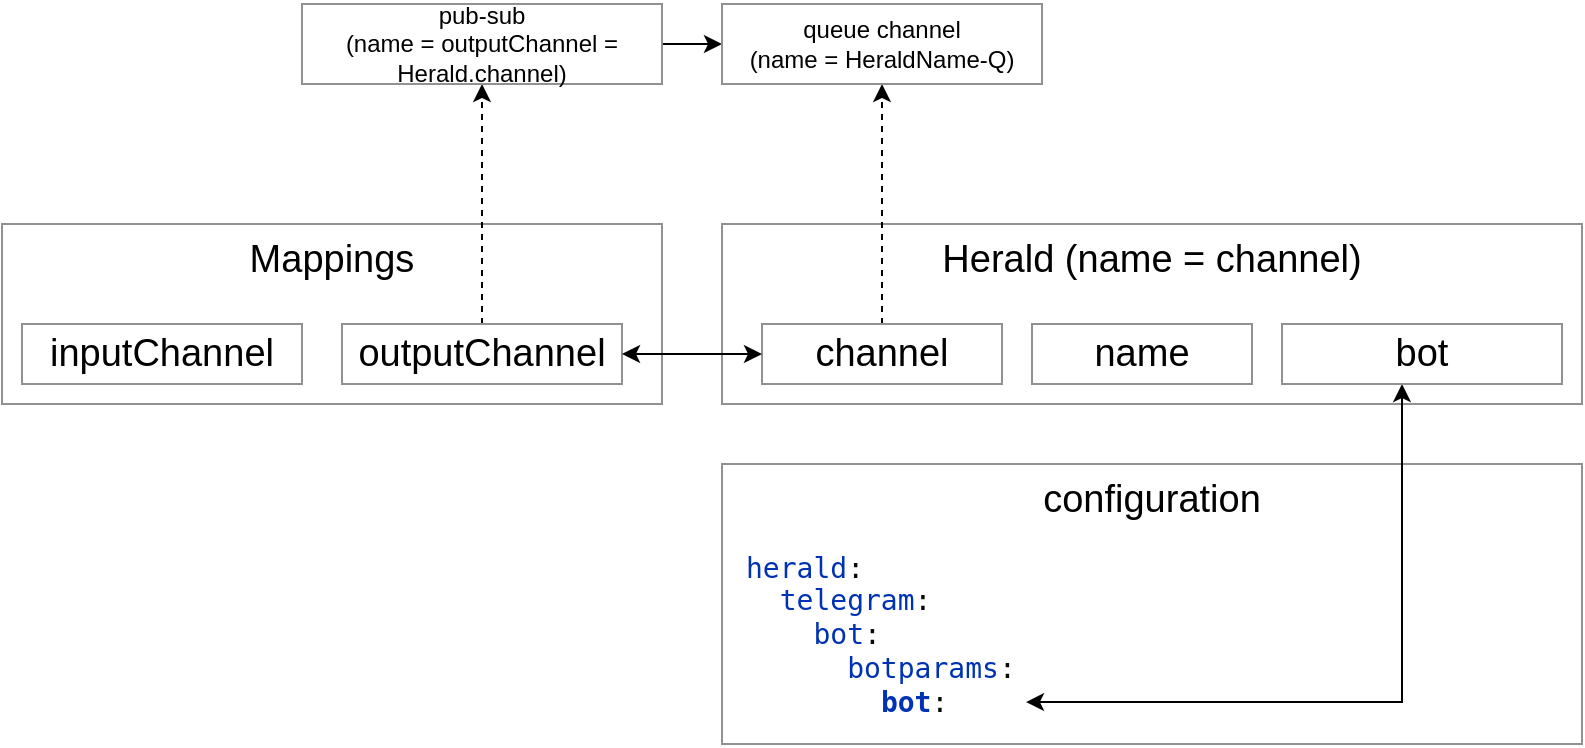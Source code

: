 <mxfile version="12.6.5" type="device"><diagram id="YJlIzjj81U-80XdupKKj" name="Page-1"><mxGraphModel dx="907" dy="-367" grid="1" gridSize="10" guides="1" tooltips="1" connect="1" arrows="1" fold="1" page="1" pageScale="1" pageWidth="850" pageHeight="1100" math="0" shadow="0"><root><mxCell id="0"/><mxCell id="1" parent="0"/><mxCell id="iCFGXTknaJ3eQvbpOWs7-66" value="configuration" style="rounded=0;whiteSpace=wrap;html=1;strokeColor=#919191;fontSize=19;align=center;verticalAlign=top;" parent="1" vertex="1"><mxGeometry x="470" y="1420" width="430" height="140" as="geometry"/></mxCell><mxCell id="iCFGXTknaJ3eQvbpOWs7-67" value="&lt;div style=&quot;font-size: medium ; background-color: rgb(255 , 255 , 255) ; color: rgb(8 , 8 , 8)&quot;&gt;&lt;pre style=&quot;font-family: &amp;#34;jetbrains mono&amp;#34; , monospace ; font-size: 10.5pt&quot;&gt;&lt;span style=&quot;color: rgb(0 , 51 , 179)&quot;&gt;herald&lt;/span&gt;:&lt;br&gt;  &lt;span style=&quot;color: rgb(0 , 51 , 179)&quot;&gt;telegram&lt;/span&gt;:&lt;br&gt;    &lt;span style=&quot;color: rgb(0 , 51 , 179)&quot;&gt;bot&lt;/span&gt;:&lt;br&gt;      &lt;span style=&quot;color: rgb(0 , 51 , 179)&quot;&gt;botparams&lt;/span&gt;:&lt;br&gt;        &lt;span style=&quot;color: rgb(0 , 51 , 179)&quot;&gt;&lt;b&gt;bot&lt;/b&gt;&lt;/span&gt;:&lt;/pre&gt;&lt;/div&gt;" style="text;html=1;strokeColor=none;fillColor=none;align=left;verticalAlign=middle;whiteSpace=wrap;rounded=0;fontSize=19;" parent="1" vertex="1"><mxGeometry x="480" y="1460" width="400" height="90" as="geometry"/></mxCell><mxCell id="iCFGXTknaJ3eQvbpOWs7-60" value="Herald (name = channel)" style="rounded=0;whiteSpace=wrap;html=1;strokeColor=#919191;fontSize=19;align=center;verticalAlign=top;" parent="1" vertex="1"><mxGeometry x="470" y="1300" width="430" height="90" as="geometry"/></mxCell><mxCell id="iCFGXTknaJ3eQvbpOWs7-57" value="Mappings" style="rounded=0;whiteSpace=wrap;html=1;strokeColor=#919191;fontSize=19;align=center;verticalAlign=top;" parent="1" vertex="1"><mxGeometry x="110" y="1300" width="330" height="90" as="geometry"/></mxCell><mxCell id="iCFGXTknaJ3eQvbpOWs7-58" value="inputChannel" style="rounded=0;whiteSpace=wrap;html=1;strokeColor=#919191;fontSize=19;align=center;" parent="1" vertex="1"><mxGeometry x="120" y="1350" width="140" height="30" as="geometry"/></mxCell><mxCell id="iCFGXTknaJ3eQvbpOWs7-86" style="edgeStyle=orthogonalEdgeStyle;rounded=0;orthogonalLoop=1;jettySize=auto;html=1;startArrow=none;startFill=0;fontSize=12;dashed=1;" parent="1" source="iCFGXTknaJ3eQvbpOWs7-59" target="iCFGXTknaJ3eQvbpOWs7-84" edge="1"><mxGeometry relative="1" as="geometry"/></mxCell><mxCell id="iCFGXTknaJ3eQvbpOWs7-59" value="outputChannel" style="rounded=0;whiteSpace=wrap;html=1;strokeColor=#919191;fontSize=19;align=center;" parent="1" vertex="1"><mxGeometry x="280" y="1350" width="140" height="30" as="geometry"/></mxCell><mxCell id="iCFGXTknaJ3eQvbpOWs7-61" value="name" style="rounded=0;whiteSpace=wrap;html=1;strokeColor=#919191;fontSize=19;align=center;" parent="1" vertex="1"><mxGeometry x="625" y="1350" width="110" height="30" as="geometry"/></mxCell><mxCell id="iCFGXTknaJ3eQvbpOWs7-68" style="edgeStyle=orthogonalEdgeStyle;rounded=0;orthogonalLoop=1;jettySize=auto;html=1;entryX=0.355;entryY=0.878;entryDx=0;entryDy=0;entryPerimeter=0;startArrow=classic;startFill=1;fontSize=19;" parent="1" source="iCFGXTknaJ3eQvbpOWs7-62" target="iCFGXTknaJ3eQvbpOWs7-67" edge="1"><mxGeometry relative="1" as="geometry"><Array as="points"><mxPoint x="810" y="1539"/></Array></mxGeometry></mxCell><mxCell id="iCFGXTknaJ3eQvbpOWs7-62" value="bot" style="rounded=0;whiteSpace=wrap;html=1;strokeColor=#919191;fontSize=19;align=center;" parent="1" vertex="1"><mxGeometry x="750" y="1350" width="140" height="30" as="geometry"/></mxCell><mxCell id="u1qdGR7CQn0A19ae-Ct3-18" style="edgeStyle=orthogonalEdgeStyle;rounded=0;orthogonalLoop=1;jettySize=auto;html=1;dashed=1;" edge="1" parent="1" source="iCFGXTknaJ3eQvbpOWs7-64" target="iCFGXTknaJ3eQvbpOWs7-87"><mxGeometry relative="1" as="geometry"/></mxCell><mxCell id="iCFGXTknaJ3eQvbpOWs7-64" value="channel" style="rounded=0;whiteSpace=wrap;html=1;strokeColor=#919191;fontSize=19;align=center;" parent="1" vertex="1"><mxGeometry x="490" y="1350" width="120" height="30" as="geometry"/></mxCell><mxCell id="iCFGXTknaJ3eQvbpOWs7-65" style="edgeStyle=orthogonalEdgeStyle;rounded=0;orthogonalLoop=1;jettySize=auto;html=1;entryX=0;entryY=0.5;entryDx=0;entryDy=0;fontSize=19;startArrow=classic;startFill=1;" parent="1" source="iCFGXTknaJ3eQvbpOWs7-59" target="iCFGXTknaJ3eQvbpOWs7-64" edge="1"><mxGeometry relative="1" as="geometry"><mxPoint x="420" y="1365" as="sourcePoint"/><mxPoint x="580" y="1365" as="targetPoint"/></mxGeometry></mxCell><mxCell id="u1qdGR7CQn0A19ae-Ct3-17" style="edgeStyle=orthogonalEdgeStyle;rounded=0;orthogonalLoop=1;jettySize=auto;html=1;entryX=0;entryY=0.5;entryDx=0;entryDy=0;" edge="1" parent="1" source="iCFGXTknaJ3eQvbpOWs7-84" target="iCFGXTknaJ3eQvbpOWs7-87"><mxGeometry relative="1" as="geometry"/></mxCell><mxCell id="iCFGXTknaJ3eQvbpOWs7-84" value="pub-sub&lt;br&gt;(name = outputChannel = Herald.channel)" style="rounded=0;whiteSpace=wrap;html=1;strokeColor=#919191;fontSize=12;align=center;" parent="1" vertex="1"><mxGeometry x="260" y="1190" width="180" height="40" as="geometry"/></mxCell><mxCell id="iCFGXTknaJ3eQvbpOWs7-87" value="queue channel&lt;br&gt;(name = HeraldName-Q)" style="rounded=0;whiteSpace=wrap;html=1;strokeColor=#919191;fontSize=12;align=center;" parent="1" vertex="1"><mxGeometry x="470" y="1190" width="160" height="40" as="geometry"/></mxCell></root></mxGraphModel></diagram></mxfile>